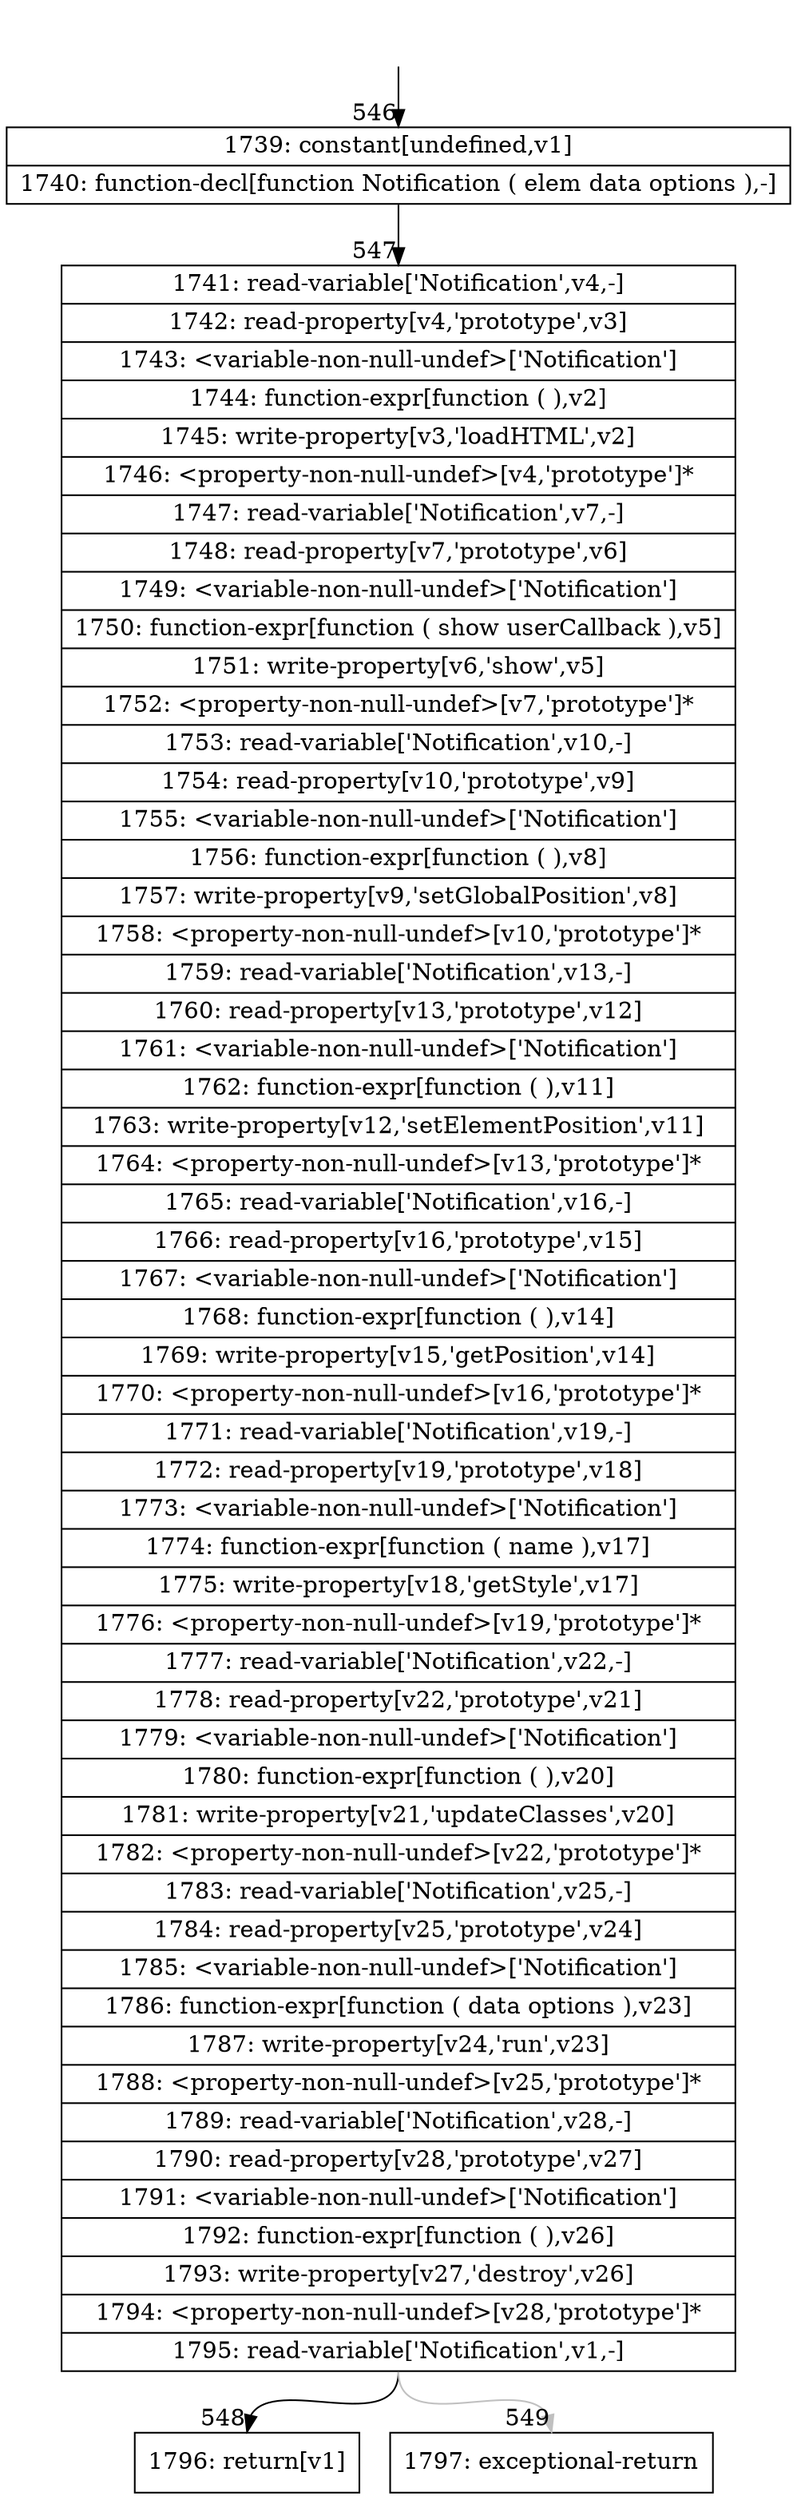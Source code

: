 digraph {
rankdir="TD"
BB_entry20[shape=none,label=""];
BB_entry20 -> BB546 [tailport=s, headport=n, headlabel="    546"]
BB546 [shape=record label="{1739: constant[undefined,v1]|1740: function-decl[function Notification ( elem data options ),-]}" ] 
BB546 -> BB547 [tailport=s, headport=n, headlabel="      547"]
BB547 [shape=record label="{1741: read-variable['Notification',v4,-]|1742: read-property[v4,'prototype',v3]|1743: \<variable-non-null-undef\>['Notification']|1744: function-expr[function ( ),v2]|1745: write-property[v3,'loadHTML',v2]|1746: \<property-non-null-undef\>[v4,'prototype']*|1747: read-variable['Notification',v7,-]|1748: read-property[v7,'prototype',v6]|1749: \<variable-non-null-undef\>['Notification']|1750: function-expr[function ( show userCallback ),v5]|1751: write-property[v6,'show',v5]|1752: \<property-non-null-undef\>[v7,'prototype']*|1753: read-variable['Notification',v10,-]|1754: read-property[v10,'prototype',v9]|1755: \<variable-non-null-undef\>['Notification']|1756: function-expr[function ( ),v8]|1757: write-property[v9,'setGlobalPosition',v8]|1758: \<property-non-null-undef\>[v10,'prototype']*|1759: read-variable['Notification',v13,-]|1760: read-property[v13,'prototype',v12]|1761: \<variable-non-null-undef\>['Notification']|1762: function-expr[function ( ),v11]|1763: write-property[v12,'setElementPosition',v11]|1764: \<property-non-null-undef\>[v13,'prototype']*|1765: read-variable['Notification',v16,-]|1766: read-property[v16,'prototype',v15]|1767: \<variable-non-null-undef\>['Notification']|1768: function-expr[function ( ),v14]|1769: write-property[v15,'getPosition',v14]|1770: \<property-non-null-undef\>[v16,'prototype']*|1771: read-variable['Notification',v19,-]|1772: read-property[v19,'prototype',v18]|1773: \<variable-non-null-undef\>['Notification']|1774: function-expr[function ( name ),v17]|1775: write-property[v18,'getStyle',v17]|1776: \<property-non-null-undef\>[v19,'prototype']*|1777: read-variable['Notification',v22,-]|1778: read-property[v22,'prototype',v21]|1779: \<variable-non-null-undef\>['Notification']|1780: function-expr[function ( ),v20]|1781: write-property[v21,'updateClasses',v20]|1782: \<property-non-null-undef\>[v22,'prototype']*|1783: read-variable['Notification',v25,-]|1784: read-property[v25,'prototype',v24]|1785: \<variable-non-null-undef\>['Notification']|1786: function-expr[function ( data options ),v23]|1787: write-property[v24,'run',v23]|1788: \<property-non-null-undef\>[v25,'prototype']*|1789: read-variable['Notification',v28,-]|1790: read-property[v28,'prototype',v27]|1791: \<variable-non-null-undef\>['Notification']|1792: function-expr[function ( ),v26]|1793: write-property[v27,'destroy',v26]|1794: \<property-non-null-undef\>[v28,'prototype']*|1795: read-variable['Notification',v1,-]}" ] 
BB547 -> BB548 [tailport=s, headport=n, headlabel="      548"]
BB547 -> BB549 [tailport=s, headport=n, color=gray, headlabel="      549"]
BB548 [shape=record label="{1796: return[v1]}" ] 
BB549 [shape=record label="{1797: exceptional-return}" ] 
//#$~ 452
}
